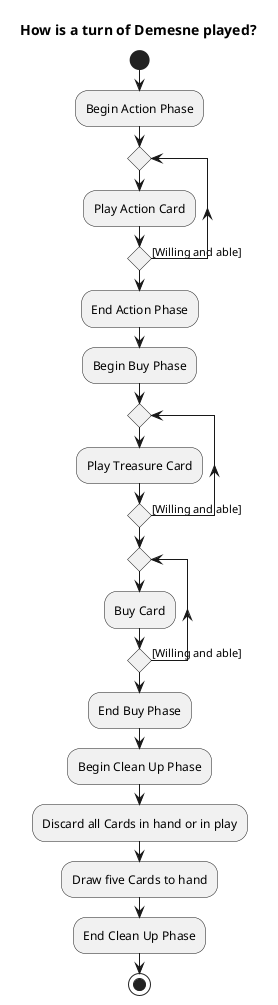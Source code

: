 @startuml
title How is a turn of Demesne played?

start

:Begin Action Phase;

repeat
    :Play Action Card;
repeat while () is ([Willing and able])

:End Action Phase;

:Begin Buy Phase;

repeat
    :Play Treasure Card;
repeat while () is ([Willing and able])

repeat
    :Buy Card;
repeat while () is ([Willing and able])

:End Buy Phase;

:Begin Clean Up Phase;

:Discard all Cards in hand or in play;

:Draw five Cards to hand;

:End Clean Up Phase;

stop

@enduml
